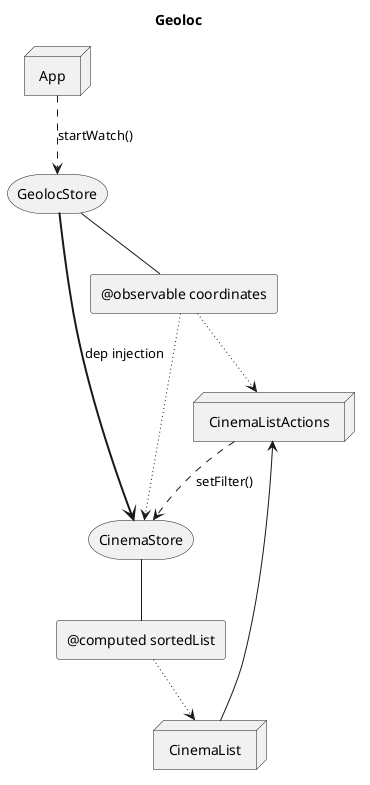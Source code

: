 @startuml
title Geoloc

node App
node CinemaList
node CinemaListActions
storage CinemaStore
storage GeolocStore
agent Coordinates as "@observable coordinates"
agent SortedList as "@computed sortedList"

GeolocStore -- Coordinates
CinemaStore -- SortedList

App ..> GeolocStore: startWatch()
CinemaStore <== GeolocStore: dep injection

CinemaList --> CinemaListActions

SortedList ~~> CinemaList
CinemaListActions ..> CinemaStore: setFilter()

Coordinates ~~> CinemaListActions
Coordinates ~~> CinemaStore

@enduml
